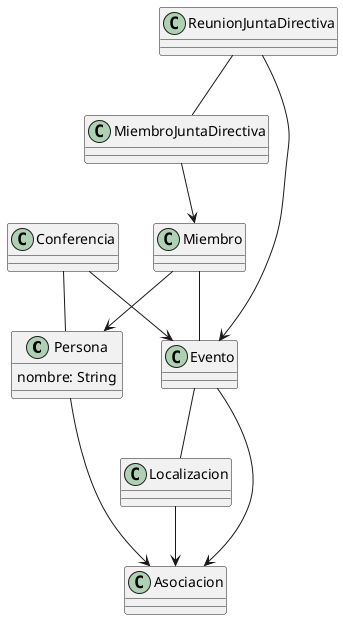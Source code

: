 @startuml

Persona --> Asociacion
Evento --> Asociacion
Localizacion --> Asociacion
Miembro --> Persona
MiembroJuntaDirectiva --> Miembro
Conferencia --> Evento
ReunionJuntaDirectiva --> Evento
Conferencia -- Persona
ReunionJuntaDirectiva -- MiembroJuntaDirectiva
Miembro -- Evento
Evento -- Localizacion

Class Asociacion{}

Class Miembro{}

Class MiembroJuntaDirectiva{}

Class Evento{}

Class Conferencia{}

Class ReunionJuntaDirectiva{}

Class Localizacion{}

Class Persona{
nombre: String
}

@enduml